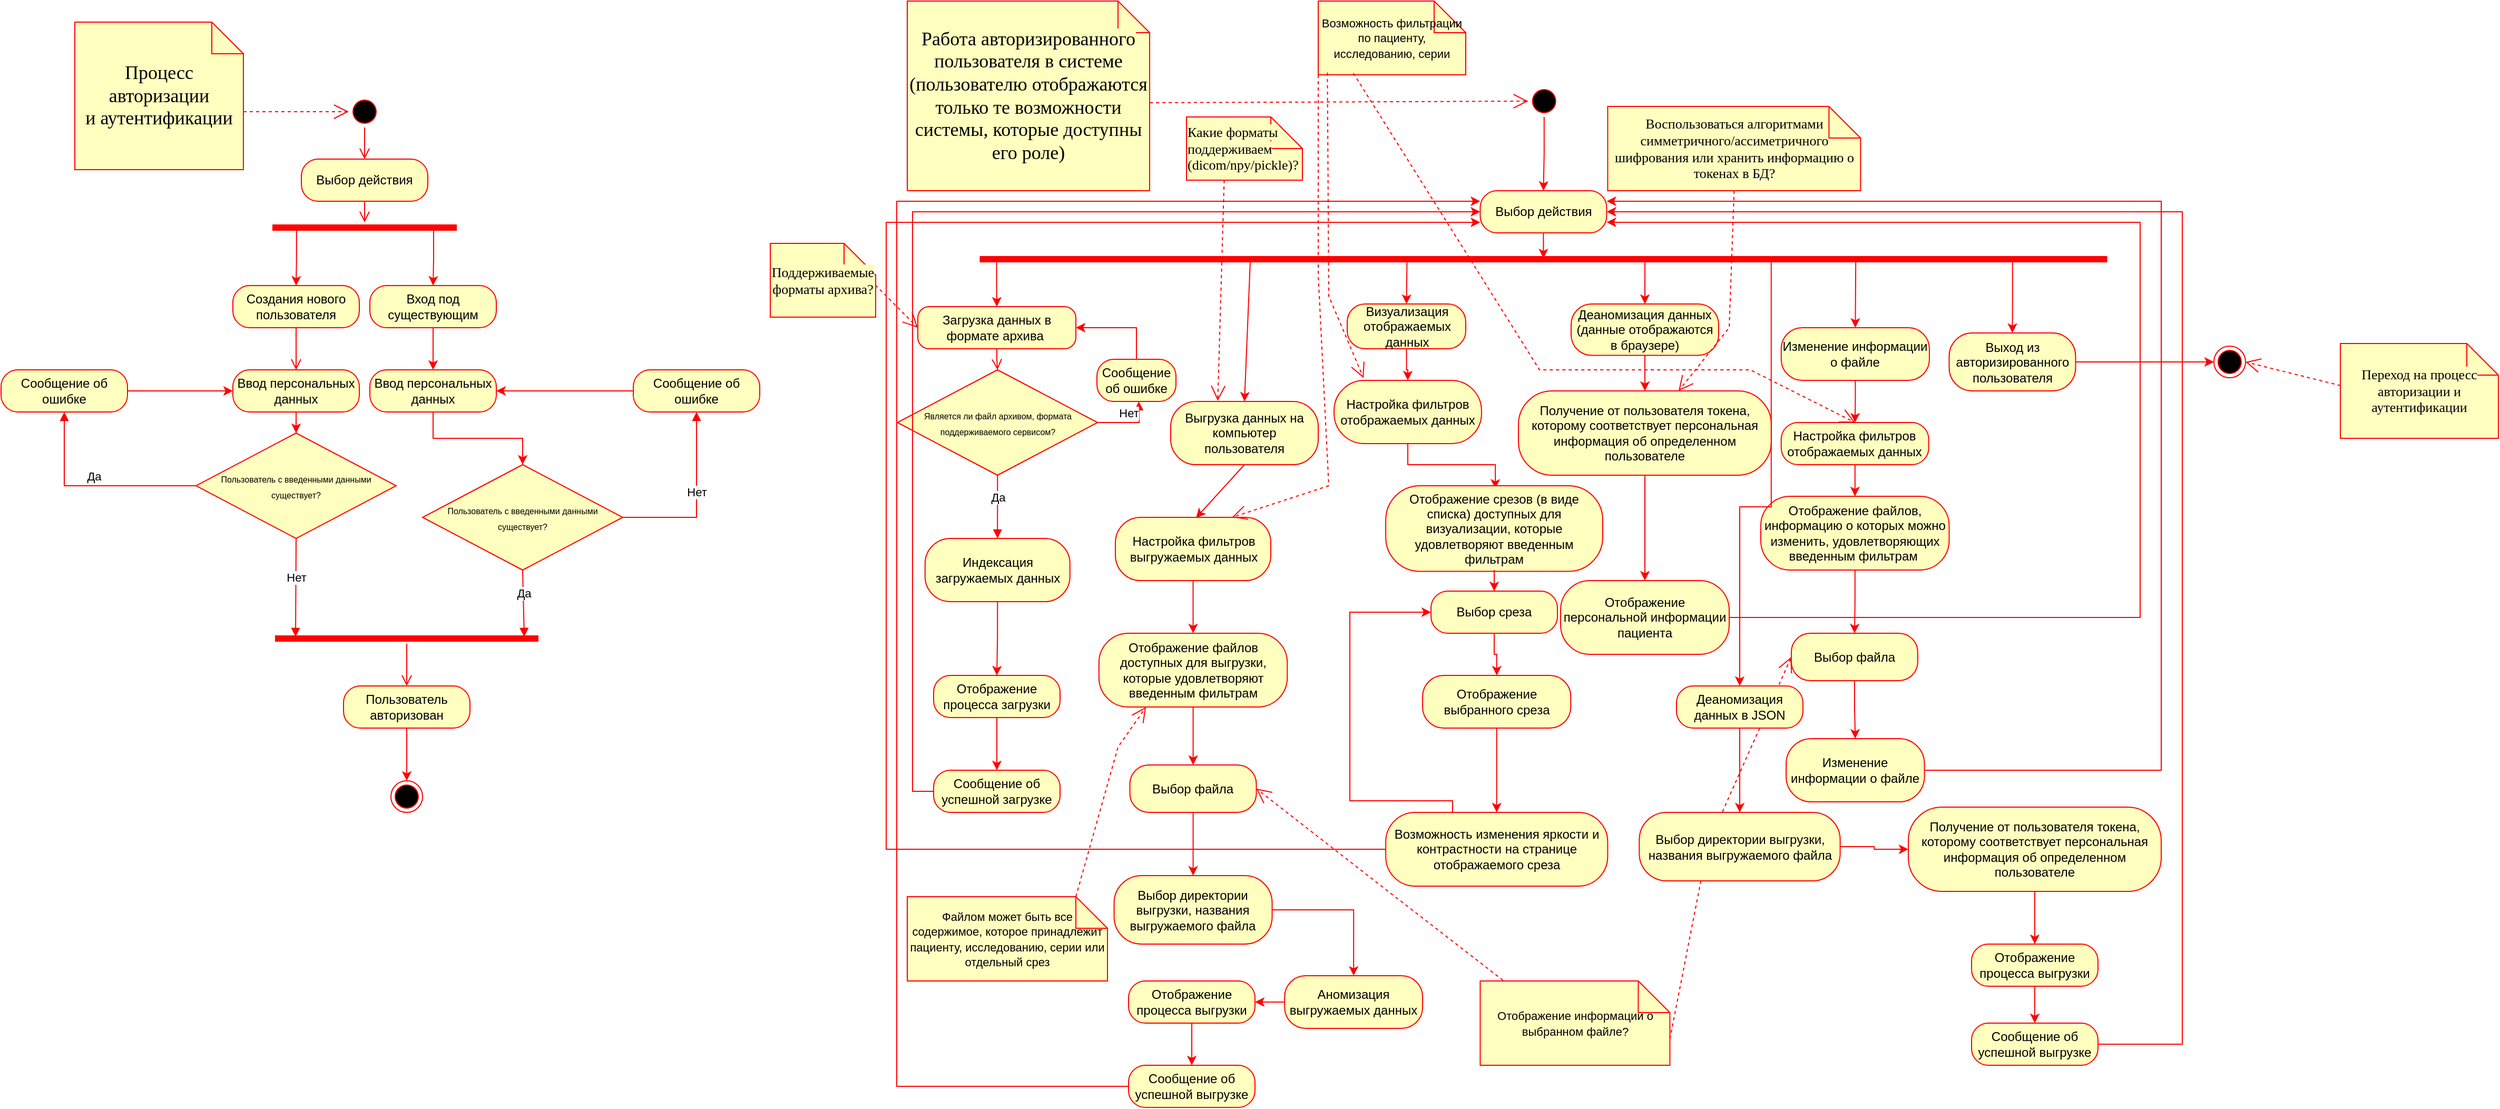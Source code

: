 <mxfile version="24.7.17">
  <diagram name="Page-1" id="d6oIZNa-YsMYUfMxQyWx">
    <mxGraphModel dx="1434" dy="834" grid="1" gridSize="10" guides="1" tooltips="1" connect="1" arrows="1" fold="1" page="1" pageScale="1" pageWidth="850" pageHeight="1100" math="0" shadow="0">
      <root>
        <mxCell id="0" />
        <mxCell id="1" parent="0" />
        <mxCell id="Nl1nljWizBG0Hd7FGc-C-3" value="&lt;font style=&quot;font-size: 18px; background-color: rgb(255, 255, 192);&quot;&gt;&lt;span style=&quot;font-family: Montserrat; text-align: left;&quot;&gt;&lt;font style=&quot;font-size: 18px;&quot;&gt;Процесс авторизации и&amp;nbsp;&lt;/font&gt;&lt;/span&gt;&lt;span style=&quot;font-family: Montserrat; text-align: left;&quot;&gt;аутентификации&lt;/span&gt;&lt;/font&gt;" style="shape=note;whiteSpace=wrap;html=1;arcSize=40;fontColor=#000000;fillColor=#ffffc0;strokeColor=#ff0000;" parent="1" vertex="1">
          <mxGeometry x="90" y="20" width="160" height="140" as="geometry" />
        </mxCell>
        <mxCell id="Nl1nljWizBG0Hd7FGc-C-4" value="" style="endArrow=open;endSize=12;dashed=1;html=1;rounded=0;exitX=0;exitY=0;exitDx=160;exitDy=85;exitPerimeter=0;entryX=0;entryY=0.5;entryDx=0;entryDy=0;fontColor=#FFFFFF;labelBackgroundColor=#FFFFFF;strokeColor=#FF0000;" parent="1" source="Nl1nljWizBG0Hd7FGc-C-3" target="Nl1nljWizBG0Hd7FGc-C-6" edge="1">
          <mxGeometry width="160" relative="1" as="geometry">
            <mxPoint x="240" y="260" as="sourcePoint" />
            <mxPoint x="340" y="105" as="targetPoint" />
          </mxGeometry>
        </mxCell>
        <mxCell id="Nl1nljWizBG0Hd7FGc-C-6" value="" style="ellipse;html=1;shape=startState;fillColor=#000000;strokeColor=#ff0000;" parent="1" vertex="1">
          <mxGeometry x="350" y="90" width="30" height="30" as="geometry" />
        </mxCell>
        <mxCell id="Nl1nljWizBG0Hd7FGc-C-7" value="" style="edgeStyle=orthogonalEdgeStyle;html=1;verticalAlign=bottom;endArrow=open;endSize=8;strokeColor=#ff0000;rounded=0;entryX=0.5;entryY=0;entryDx=0;entryDy=0;" parent="1" source="Nl1nljWizBG0Hd7FGc-C-6" target="Nl1nljWizBG0Hd7FGc-C-8" edge="1">
          <mxGeometry relative="1" as="geometry">
            <mxPoint x="365" y="180" as="targetPoint" />
          </mxGeometry>
        </mxCell>
        <mxCell id="Nl1nljWizBG0Hd7FGc-C-8" value="Выбор действия" style="rounded=1;whiteSpace=wrap;html=1;arcSize=40;fontColor=#000000;fillColor=#ffffc0;strokeColor=#ff0000;" parent="1" vertex="1">
          <mxGeometry x="305" y="150" width="120" height="40" as="geometry" />
        </mxCell>
        <mxCell id="Nl1nljWizBG0Hd7FGc-C-9" value="" style="edgeStyle=orthogonalEdgeStyle;html=1;verticalAlign=bottom;endArrow=open;endSize=8;strokeColor=#ff0000;rounded=0;" parent="1" source="Nl1nljWizBG0Hd7FGc-C-8" target="Nl1nljWizBG0Hd7FGc-C-11" edge="1">
          <mxGeometry relative="1" as="geometry">
            <mxPoint x="365" y="260" as="targetPoint" />
          </mxGeometry>
        </mxCell>
        <mxCell id="Nl1nljWizBG0Hd7FGc-C-17" value="" style="edgeStyle=orthogonalEdgeStyle;rounded=0;orthogonalLoop=1;jettySize=auto;html=1;textShadow=0;labelBorderColor=#000000;labelBackgroundColor=#000000;fontColor=#000000;fillColor=#f8cecc;strokeColor=#FF0000;exitX=0.131;exitY=0.6;exitDx=0;exitDy=0;exitPerimeter=0;" parent="1" source="Nl1nljWizBG0Hd7FGc-C-11" target="Nl1nljWizBG0Hd7FGc-C-13" edge="1">
          <mxGeometry relative="1" as="geometry">
            <mxPoint x="370" y="240" as="sourcePoint" />
          </mxGeometry>
        </mxCell>
        <mxCell id="Nl1nljWizBG0Hd7FGc-C-11" value="" style="shape=line;html=1;strokeWidth=6;strokeColor=#ff0000;" parent="1" vertex="1">
          <mxGeometry x="277.5" y="210" width="175" height="10" as="geometry" />
        </mxCell>
        <mxCell id="Nl1nljWizBG0Hd7FGc-C-13" value="Создания нового пользователя" style="rounded=1;whiteSpace=wrap;html=1;arcSize=40;fontColor=#000000;fillColor=#ffffc0;strokeColor=#ff0000;" parent="1" vertex="1">
          <mxGeometry x="240" y="270" width="120" height="40" as="geometry" />
        </mxCell>
        <mxCell id="Nl1nljWizBG0Hd7FGc-C-14" value="" style="edgeStyle=orthogonalEdgeStyle;html=1;verticalAlign=bottom;endArrow=open;endSize=8;strokeColor=#ff0000;rounded=0;" parent="1" source="Nl1nljWizBG0Hd7FGc-C-13" target="Nl1nljWizBG0Hd7FGc-C-23" edge="1">
          <mxGeometry relative="1" as="geometry">
            <mxPoint x="300" y="370" as="targetPoint" />
          </mxGeometry>
        </mxCell>
        <mxCell id="Nl1nljWizBG0Hd7FGc-C-18" value="Вход под существующим" style="rounded=1;whiteSpace=wrap;html=1;arcSize=40;fontColor=#000000;fillColor=#ffffc0;strokeColor=#ff0000;" parent="1" vertex="1">
          <mxGeometry x="370" y="270" width="120" height="40" as="geometry" />
        </mxCell>
        <mxCell id="Nl1nljWizBG0Hd7FGc-C-22" value="" style="edgeStyle=orthogonalEdgeStyle;rounded=0;orthogonalLoop=1;jettySize=auto;html=1;textShadow=0;labelBorderColor=#000000;labelBackgroundColor=#000000;fontColor=#000000;fillColor=#f8cecc;strokeColor=#FF0000;entryX=0.5;entryY=0;entryDx=0;entryDy=0;exitX=0.874;exitY=0.52;exitDx=0;exitDy=0;exitPerimeter=0;" parent="1" source="Nl1nljWizBG0Hd7FGc-C-11" target="Nl1nljWizBG0Hd7FGc-C-18" edge="1">
          <mxGeometry relative="1" as="geometry">
            <mxPoint x="620" y="250" as="sourcePoint" />
            <mxPoint x="610" y="304" as="targetPoint" />
          </mxGeometry>
        </mxCell>
        <mxCell id="Nl1nljWizBG0Hd7FGc-C-28" value="" style="edgeStyle=orthogonalEdgeStyle;rounded=0;orthogonalLoop=1;jettySize=auto;html=1;strokeColor=#FF0000;" parent="1" source="Nl1nljWizBG0Hd7FGc-C-23" target="Nl1nljWizBG0Hd7FGc-C-26" edge="1">
          <mxGeometry relative="1" as="geometry" />
        </mxCell>
        <mxCell id="Nl1nljWizBG0Hd7FGc-C-23" value="Ввод персональных данных" style="rounded=1;whiteSpace=wrap;html=1;arcSize=40;fontColor=#000000;fillColor=#ffffc0;strokeColor=#ff0000;" parent="1" vertex="1">
          <mxGeometry x="240" y="350" width="120" height="40" as="geometry" />
        </mxCell>
        <mxCell id="Nl1nljWizBG0Hd7FGc-C-37" style="edgeStyle=orthogonalEdgeStyle;rounded=0;orthogonalLoop=1;jettySize=auto;html=1;exitX=0.5;exitY=1;exitDx=0;exitDy=0;entryX=0.5;entryY=0;entryDx=0;entryDy=0;strokeColor=#FF0000;" parent="1" source="Nl1nljWizBG0Hd7FGc-C-24" target="Nl1nljWizBG0Hd7FGc-C-36" edge="1">
          <mxGeometry relative="1" as="geometry" />
        </mxCell>
        <mxCell id="Nl1nljWizBG0Hd7FGc-C-24" value="Ввод персональных данных" style="rounded=1;whiteSpace=wrap;html=1;arcSize=40;fontColor=#000000;fillColor=#ffffc0;strokeColor=#ff0000;" parent="1" vertex="1">
          <mxGeometry x="370" y="350" width="120" height="40" as="geometry" />
        </mxCell>
        <mxCell id="Nl1nljWizBG0Hd7FGc-C-25" value="" style="edgeStyle=orthogonalEdgeStyle;rounded=0;orthogonalLoop=1;jettySize=auto;html=1;textShadow=0;labelBorderColor=#000000;labelBackgroundColor=#000000;fontColor=#000000;fillColor=#f8cecc;strokeColor=#FF0000;entryX=0.5;entryY=0;entryDx=0;entryDy=0;exitX=0.5;exitY=1;exitDx=0;exitDy=0;" parent="1" source="Nl1nljWizBG0Hd7FGc-C-18" target="Nl1nljWizBG0Hd7FGc-C-24" edge="1">
          <mxGeometry relative="1" as="geometry">
            <mxPoint x="440" y="225" as="sourcePoint" />
            <mxPoint x="440" y="280" as="targetPoint" />
          </mxGeometry>
        </mxCell>
        <mxCell id="Nl1nljWizBG0Hd7FGc-C-26" value="&lt;font style=&quot;font-size: 8px;&quot;&gt;Пользователь с введенными данными существует?&lt;/font&gt;" style="rhombus;whiteSpace=wrap;html=1;arcSize=40;fontColor=#000000;fillColor=#ffffc0;strokeColor=#ff0000;" parent="1" vertex="1">
          <mxGeometry x="205" y="410" width="190" height="100" as="geometry" />
        </mxCell>
        <mxCell id="Nl1nljWizBG0Hd7FGc-C-30" value="Да" style="html=1;verticalAlign=bottom;endArrow=block;curved=0;rounded=0;exitX=0;exitY=0.5;exitDx=0;exitDy=0;strokeColor=#FF0000;entryX=0.5;entryY=1;entryDx=0;entryDy=0;" parent="1" source="Nl1nljWizBG0Hd7FGc-C-26" target="Nl1nljWizBG0Hd7FGc-C-31" edge="1">
          <mxGeometry width="80" relative="1" as="geometry">
            <mxPoint x="90" y="289.66" as="sourcePoint" />
            <mxPoint x="130" y="420" as="targetPoint" />
            <Array as="points">
              <mxPoint x="80" y="460" />
              <mxPoint x="80" y="420" />
            </Array>
          </mxGeometry>
        </mxCell>
        <mxCell id="Nl1nljWizBG0Hd7FGc-C-33" style="edgeStyle=orthogonalEdgeStyle;rounded=0;orthogonalLoop=1;jettySize=auto;html=1;exitX=1;exitY=0.5;exitDx=0;exitDy=0;entryX=0;entryY=0.5;entryDx=0;entryDy=0;strokeColor=#FF0000;" parent="1" source="Nl1nljWizBG0Hd7FGc-C-31" target="Nl1nljWizBG0Hd7FGc-C-23" edge="1">
          <mxGeometry relative="1" as="geometry" />
        </mxCell>
        <mxCell id="Nl1nljWizBG0Hd7FGc-C-31" value="Сообщение об ошибке" style="rounded=1;whiteSpace=wrap;html=1;arcSize=40;fontColor=#000000;fillColor=#ffffc0;strokeColor=#ff0000;" parent="1" vertex="1">
          <mxGeometry x="20" y="350" width="120" height="40" as="geometry" />
        </mxCell>
        <mxCell id="Nl1nljWizBG0Hd7FGc-C-34" value="Нет" style="html=1;verticalAlign=bottom;endArrow=block;curved=0;rounded=0;strokeColor=#FF0000;exitX=0.5;exitY=1;exitDx=0;exitDy=0;entryX=0.078;entryY=0.343;entryDx=0;entryDy=0;entryPerimeter=0;" parent="1" source="Nl1nljWizBG0Hd7FGc-C-26" target="Nl1nljWizBG0Hd7FGc-C-44" edge="1">
          <mxGeometry width="80" relative="1" as="geometry">
            <mxPoint x="360" y="570" as="sourcePoint" />
            <mxPoint x="300" y="600" as="targetPoint" />
          </mxGeometry>
        </mxCell>
        <mxCell id="Nl1nljWizBG0Hd7FGc-C-36" value="&lt;font style=&quot;font-size: 8px;&quot;&gt;Пользователь с введенными данными существует?&lt;/font&gt;" style="rhombus;whiteSpace=wrap;html=1;arcSize=40;fontColor=#000000;fillColor=#ffffc0;strokeColor=#ff0000;" parent="1" vertex="1">
          <mxGeometry x="420" y="440" width="190" height="100" as="geometry" />
        </mxCell>
        <mxCell id="Nl1nljWizBG0Hd7FGc-C-38" value="Нет" style="html=1;verticalAlign=bottom;endArrow=block;curved=0;rounded=0;strokeColor=#FF0000;exitX=1;exitY=0.5;exitDx=0;exitDy=0;entryX=0.5;entryY=1;entryDx=0;entryDy=0;" parent="1" source="Nl1nljWizBG0Hd7FGc-C-36" target="Nl1nljWizBG0Hd7FGc-C-39" edge="1">
          <mxGeometry width="80" relative="1" as="geometry">
            <mxPoint x="660" y="520" as="sourcePoint" />
            <mxPoint x="700" y="450" as="targetPoint" />
            <Array as="points">
              <mxPoint x="680" y="490" />
            </Array>
          </mxGeometry>
        </mxCell>
        <mxCell id="Nl1nljWizBG0Hd7FGc-C-40" style="edgeStyle=orthogonalEdgeStyle;rounded=0;orthogonalLoop=1;jettySize=auto;html=1;entryX=1;entryY=0.5;entryDx=0;entryDy=0;strokeColor=#FF0000;" parent="1" source="Nl1nljWizBG0Hd7FGc-C-39" target="Nl1nljWizBG0Hd7FGc-C-24" edge="1">
          <mxGeometry relative="1" as="geometry" />
        </mxCell>
        <mxCell id="Nl1nljWizBG0Hd7FGc-C-39" value="Сообщение об ошибке" style="rounded=1;whiteSpace=wrap;html=1;arcSize=40;fontColor=#000000;fillColor=#ffffc0;strokeColor=#ff0000;" parent="1" vertex="1">
          <mxGeometry x="620" y="350" width="120" height="40" as="geometry" />
        </mxCell>
        <mxCell id="Nl1nljWizBG0Hd7FGc-C-43" value="Да" style="html=1;verticalAlign=bottom;endArrow=block;curved=0;rounded=0;strokeColor=#FF0000;exitX=0.5;exitY=1;exitDx=0;exitDy=0;entryX=0.946;entryY=0.343;entryDx=0;entryDy=0;entryPerimeter=0;" parent="1" source="Nl1nljWizBG0Hd7FGc-C-36" target="Nl1nljWizBG0Hd7FGc-C-44" edge="1">
          <mxGeometry width="80" relative="1" as="geometry">
            <mxPoint x="510" y="580" as="sourcePoint" />
            <mxPoint x="515" y="600" as="targetPoint" />
            <Array as="points" />
          </mxGeometry>
        </mxCell>
        <mxCell id="Nl1nljWizBG0Hd7FGc-C-44" value="" style="shape=line;html=1;strokeWidth=6;strokeColor=#ff0000;" parent="1" vertex="1">
          <mxGeometry x="280" y="600" width="250" height="10" as="geometry" />
        </mxCell>
        <mxCell id="Nl1nljWizBG0Hd7FGc-C-45" value="" style="edgeStyle=orthogonalEdgeStyle;html=1;verticalAlign=bottom;endArrow=open;endSize=8;strokeColor=#ff0000;rounded=0;" parent="1" source="Nl1nljWizBG0Hd7FGc-C-44" target="Nl1nljWizBG0Hd7FGc-C-46" edge="1">
          <mxGeometry relative="1" as="geometry">
            <mxPoint x="390" y="690" as="targetPoint" />
          </mxGeometry>
        </mxCell>
        <mxCell id="Nl1nljWizBG0Hd7FGc-C-49" style="edgeStyle=orthogonalEdgeStyle;rounded=0;orthogonalLoop=1;jettySize=auto;html=1;entryX=0.5;entryY=0;entryDx=0;entryDy=0;strokeColor=#FF0000;" parent="1" source="Nl1nljWizBG0Hd7FGc-C-46" target="Nl1nljWizBG0Hd7FGc-C-48" edge="1">
          <mxGeometry relative="1" as="geometry" />
        </mxCell>
        <mxCell id="Nl1nljWizBG0Hd7FGc-C-46" value="Пользователь авторизован" style="rounded=1;whiteSpace=wrap;html=1;arcSize=40;fontColor=#000000;fillColor=#ffffc0;strokeColor=#ff0000;" parent="1" vertex="1">
          <mxGeometry x="345" y="650" width="120" height="40" as="geometry" />
        </mxCell>
        <mxCell id="Nl1nljWizBG0Hd7FGc-C-48" value="" style="ellipse;html=1;shape=endState;fillColor=#000000;strokeColor=#ff0000;" parent="1" vertex="1">
          <mxGeometry x="390" y="740" width="30" height="30" as="geometry" />
        </mxCell>
        <mxCell id="Nl1nljWizBG0Hd7FGc-C-58" style="edgeStyle=orthogonalEdgeStyle;rounded=0;orthogonalLoop=1;jettySize=auto;html=1;entryX=0.5;entryY=0;entryDx=0;entryDy=0;strokeColor=#FF0000;" parent="1" source="Nl1nljWizBG0Hd7FGc-C-51" target="Nl1nljWizBG0Hd7FGc-C-57" edge="1">
          <mxGeometry relative="1" as="geometry" />
        </mxCell>
        <mxCell id="Nl1nljWizBG0Hd7FGc-C-51" value="" style="ellipse;html=1;shape=startState;fillColor=#000000;strokeColor=#ff0000;" parent="1" vertex="1">
          <mxGeometry x="1469.38" y="80" width="30" height="30" as="geometry" />
        </mxCell>
        <mxCell id="Nl1nljWizBG0Hd7FGc-C-53" value="&lt;div style=&quot;&quot;&gt;&lt;font face=&quot;Montserrat&quot;&gt;&lt;span style=&quot;font-size: 18px; background-color: rgb(255, 255, 192);&quot;&gt;Работа авторизированного пользователя в системе (пользователю отображаются только те возможности системы, которые доступны его роле)&lt;/span&gt;&lt;/font&gt;&lt;/div&gt;" style="shape=note;whiteSpace=wrap;html=1;arcSize=40;fontColor=#000000;fillColor=#ffffc0;strokeColor=#ff0000;align=center;" parent="1" vertex="1">
          <mxGeometry x="880" width="230" height="180" as="geometry" />
        </mxCell>
        <mxCell id="Nl1nljWizBG0Hd7FGc-C-55" value="" style="endArrow=open;endSize=12;dashed=1;html=1;rounded=0;entryX=0;entryY=0.5;entryDx=0;entryDy=0;fontColor=#FFFFFF;labelBackgroundColor=#FFFFFF;strokeColor=#FF0000;exitX=1;exitY=0.536;exitDx=0;exitDy=0;exitPerimeter=0;" parent="1" source="Nl1nljWizBG0Hd7FGc-C-53" target="Nl1nljWizBG0Hd7FGc-C-51" edge="1">
          <mxGeometry width="160" relative="1" as="geometry">
            <mxPoint x="1140" y="130" as="sourcePoint" />
            <mxPoint x="1260" y="250" as="targetPoint" />
          </mxGeometry>
        </mxCell>
        <mxCell id="O3XzgiAISaImiLr5el14-79" style="edgeStyle=orthogonalEdgeStyle;rounded=0;orthogonalLoop=1;jettySize=auto;html=1;entryX=0.5;entryY=0.414;entryDx=0;entryDy=0;entryPerimeter=0;strokeColor=#FF0000;" parent="1" source="Nl1nljWizBG0Hd7FGc-C-57" target="Nl1nljWizBG0Hd7FGc-C-59" edge="1">
          <mxGeometry relative="1" as="geometry" />
        </mxCell>
        <mxCell id="Nl1nljWizBG0Hd7FGc-C-57" value="Выбор действия" style="rounded=1;whiteSpace=wrap;html=1;arcSize=40;fontColor=#000000;fillColor=#ffffc0;strokeColor=#ff0000;" parent="1" vertex="1">
          <mxGeometry x="1423.73" y="180" width="120" height="40" as="geometry" />
        </mxCell>
        <mxCell id="Nl1nljWizBG0Hd7FGc-C-59" value="" style="shape=line;html=1;strokeWidth=6;strokeColor=#ff0000;" parent="1" vertex="1">
          <mxGeometry x="948.73" y="240" width="1070" height="10" as="geometry" />
        </mxCell>
        <mxCell id="Nl1nljWizBG0Hd7FGc-C-61" value="Загрузка данных в формате архива&amp;nbsp;" style="rounded=1;whiteSpace=wrap;html=1;arcSize=27;fontColor=#000000;fillColor=#ffffc0;strokeColor=#ff0000;" parent="1" vertex="1">
          <mxGeometry x="890" y="290" width="150" height="40" as="geometry" />
        </mxCell>
        <mxCell id="Nl1nljWizBG0Hd7FGc-C-62" value="" style="edgeStyle=orthogonalEdgeStyle;html=1;verticalAlign=bottom;endArrow=open;endSize=8;strokeColor=#ff0000;rounded=0;exitX=0.5;exitY=1;exitDx=0;exitDy=0;entryX=0.5;entryY=0;entryDx=0;entryDy=0;" parent="1" source="Nl1nljWizBG0Hd7FGc-C-61" target="Nl1nljWizBG0Hd7FGc-C-64" edge="1">
          <mxGeometry relative="1" as="geometry">
            <mxPoint x="965" y="430" as="targetPoint" />
          </mxGeometry>
        </mxCell>
        <mxCell id="Nl1nljWizBG0Hd7FGc-C-64" value="&lt;span style=&quot;font-size: 8px;&quot;&gt;Является ли файл архивом, формата поддерживаемого сервисом?&lt;/span&gt;" style="rhombus;whiteSpace=wrap;html=1;arcSize=40;fontColor=#000000;fillColor=#ffffc0;strokeColor=#ff0000;" parent="1" vertex="1">
          <mxGeometry x="870.63" y="350" width="190" height="100" as="geometry" />
        </mxCell>
        <mxCell id="Nl1nljWizBG0Hd7FGc-C-65" value="Нет" style="html=1;verticalAlign=bottom;endArrow=block;curved=0;rounded=0;strokeColor=#FF0000;exitX=1;exitY=0.5;exitDx=0;exitDy=0;entryX=0.53;entryY=0.999;entryDx=0;entryDy=0;entryPerimeter=0;" parent="1" source="Nl1nljWizBG0Hd7FGc-C-64" target="Nl1nljWizBG0Hd7FGc-C-66" edge="1">
          <mxGeometry width="80" relative="1" as="geometry">
            <mxPoint x="1110" y="480" as="sourcePoint" />
            <mxPoint x="1088" y="410" as="targetPoint" />
            <Array as="points">
              <mxPoint x="1100" y="400" />
            </Array>
          </mxGeometry>
        </mxCell>
        <mxCell id="Nl1nljWizBG0Hd7FGc-C-66" value="Сообщение об ошибке" style="rounded=1;whiteSpace=wrap;html=1;arcSize=40;fontColor=#000000;fillColor=#ffffc0;strokeColor=#ff0000;" parent="1" vertex="1">
          <mxGeometry x="1060" y="340" width="75" height="40" as="geometry" />
        </mxCell>
        <mxCell id="Nl1nljWizBG0Hd7FGc-C-68" style="edgeStyle=orthogonalEdgeStyle;rounded=0;orthogonalLoop=1;jettySize=auto;html=1;entryX=1;entryY=0.5;entryDx=0;entryDy=0;strokeColor=#FF0000;exitX=0.5;exitY=0;exitDx=0;exitDy=0;" parent="1" source="Nl1nljWizBG0Hd7FGc-C-66" target="Nl1nljWizBG0Hd7FGc-C-61" edge="1">
          <mxGeometry relative="1" as="geometry">
            <mxPoint x="1172" y="254" as="sourcePoint" />
            <mxPoint x="975" y="310" as="targetPoint" />
          </mxGeometry>
        </mxCell>
        <mxCell id="Nl1nljWizBG0Hd7FGc-C-70" value="Да" style="html=1;verticalAlign=bottom;endArrow=block;curved=0;rounded=0;strokeColor=#FF0000;exitX=0.5;exitY=1;exitDx=0;exitDy=0;" parent="1" source="Nl1nljWizBG0Hd7FGc-C-64" target="gYaeSl1Wb-tPVL2p4XKl-20" edge="1">
          <mxGeometry width="80" relative="1" as="geometry">
            <mxPoint x="965" y="530" as="sourcePoint" />
            <mxPoint x="965" y="500" as="targetPoint" />
            <Array as="points" />
          </mxGeometry>
        </mxCell>
        <mxCell id="Nl1nljWizBG0Hd7FGc-C-74" style="edgeStyle=orthogonalEdgeStyle;rounded=0;orthogonalLoop=1;jettySize=auto;html=1;entryX=0.5;entryY=0;entryDx=0;entryDy=0;strokeColor=#FF0000;" parent="1" source="Nl1nljWizBG0Hd7FGc-C-71" target="Nl1nljWizBG0Hd7FGc-C-72" edge="1">
          <mxGeometry relative="1" as="geometry" />
        </mxCell>
        <mxCell id="Nl1nljWizBG0Hd7FGc-C-71" value="Отображение процесса загрузки" style="rounded=1;whiteSpace=wrap;html=1;arcSize=40;fontColor=#000000;fillColor=#ffffc0;strokeColor=#ff0000;" parent="1" vertex="1">
          <mxGeometry x="905" y="640" width="120" height="40" as="geometry" />
        </mxCell>
        <mxCell id="Nl1nljWizBG0Hd7FGc-C-109" style="edgeStyle=orthogonalEdgeStyle;rounded=0;orthogonalLoop=1;jettySize=auto;html=1;exitX=0;exitY=0.5;exitDx=0;exitDy=0;entryX=0;entryY=0.5;entryDx=0;entryDy=0;strokeColor=#FF0000;" parent="1" source="Nl1nljWizBG0Hd7FGc-C-72" target="Nl1nljWizBG0Hd7FGc-C-57" edge="1">
          <mxGeometry relative="1" as="geometry" />
        </mxCell>
        <mxCell id="Nl1nljWizBG0Hd7FGc-C-72" value="Сообщение об успешной загрузке" style="rounded=1;whiteSpace=wrap;html=1;arcSize=40;fontColor=#000000;fillColor=#ffffc0;strokeColor=#ff0000;" parent="1" vertex="1">
          <mxGeometry x="905" y="730" width="120" height="40" as="geometry" />
        </mxCell>
        <mxCell id="Nl1nljWizBG0Hd7FGc-C-78" value="&lt;div style=&quot;&quot;&gt;&lt;font size=&quot;1&quot; face=&quot;Montserrat&quot;&gt;&lt;span style=&quot;background-color: rgb(255, 255, 192); font-size: 13px;&quot;&gt;Поддерживаемые форматы архива?&lt;/span&gt;&lt;/font&gt;&lt;/div&gt;" style="shape=note;whiteSpace=wrap;html=1;arcSize=40;fontColor=#000000;fillColor=#ffffc0;strokeColor=#ff0000;align=center;" parent="1" vertex="1">
          <mxGeometry x="750" y="230" width="100" height="70" as="geometry" />
        </mxCell>
        <mxCell id="Nl1nljWizBG0Hd7FGc-C-79" value="" style="endArrow=open;endSize=12;dashed=1;html=1;rounded=0;entryX=0;entryY=0.5;entryDx=0;entryDy=0;fontColor=#FFFFFF;labelBackgroundColor=#FFFFFF;strokeColor=#FF0000;exitX=0.998;exitY=0.565;exitDx=0;exitDy=0;exitPerimeter=0;" parent="1" source="Nl1nljWizBG0Hd7FGc-C-78" target="Nl1nljWizBG0Hd7FGc-C-61" edge="1">
          <mxGeometry width="160" relative="1" as="geometry">
            <mxPoint x="900" y="221" as="sourcePoint" />
            <mxPoint x="1030" y="220" as="targetPoint" />
          </mxGeometry>
        </mxCell>
        <mxCell id="Nl1nljWizBG0Hd7FGc-C-80" value="Выгрузка данных на компьютер пользователя" style="rounded=1;whiteSpace=wrap;html=1;arcSize=40;fontColor=#000000;fillColor=#ffffc0;strokeColor=#ff0000;" parent="1" vertex="1">
          <mxGeometry x="1130" y="380" width="140" height="60" as="geometry" />
        </mxCell>
        <mxCell id="Nl1nljWizBG0Hd7FGc-C-86" value="" style="endArrow=open;endSize=12;dashed=1;html=1;rounded=0;entryX=0.319;entryY=-0.011;entryDx=0;entryDy=0;fontColor=#FFFFFF;labelBackgroundColor=#FFFFFF;strokeColor=#FF0000;exitX=0;exitY=0;exitDx=37.5;exitDy=0;exitPerimeter=0;entryPerimeter=0;" parent="1" source="Nl1nljWizBG0Hd7FGc-C-84" target="Nl1nljWizBG0Hd7FGc-C-80" edge="1">
          <mxGeometry width="160" relative="1" as="geometry">
            <mxPoint x="1350" y="370" as="sourcePoint" />
            <mxPoint x="1390" y="410" as="targetPoint" />
          </mxGeometry>
        </mxCell>
        <mxCell id="Nl1nljWizBG0Hd7FGc-C-84" value="&lt;div style=&quot;text-align: left;&quot;&gt;&lt;span style=&quot;background-color: rgb(255, 255, 192); font-size: 13px; font-family: Montserrat;&quot;&gt;Какие форматы поддерживаем (dicom/npy/pickle)?&lt;/span&gt;&lt;/div&gt;" style="shape=note;whiteSpace=wrap;html=1;arcSize=40;fontColor=#000000;fillColor=#ffffc0;strokeColor=#ff0000;align=center;" parent="1" vertex="1">
          <mxGeometry x="1145" y="110" width="110" height="60" as="geometry" />
        </mxCell>
        <mxCell id="Nl1nljWizBG0Hd7FGc-C-93" style="edgeStyle=orthogonalEdgeStyle;rounded=0;orthogonalLoop=1;jettySize=auto;html=1;strokeColor=#FF0000;entryX=0.5;entryY=0;entryDx=0;entryDy=0;" parent="1" source="Nl1nljWizBG0Hd7FGc-C-88" target="Nl1nljWizBG0Hd7FGc-C-94" edge="1">
          <mxGeometry relative="1" as="geometry">
            <mxPoint x="1212.5" y="470" as="targetPoint" />
          </mxGeometry>
        </mxCell>
        <mxCell id="Nl1nljWizBG0Hd7FGc-C-88" value="Настройка фильтров выгружаемых данных" style="rounded=1;whiteSpace=wrap;html=1;arcSize=40;fontColor=#000000;fillColor=#ffffc0;strokeColor=#ff0000;" parent="1" vertex="1">
          <mxGeometry x="1077.51" y="490" width="147.5" height="60" as="geometry" />
        </mxCell>
        <mxCell id="Nl1nljWizBG0Hd7FGc-C-90" value="&lt;div style=&quot;&quot;&gt;&lt;font style=&quot;font-size: 11px;&quot;&gt;Возможность фильтрации по пациенту, исследованию, серии&lt;/font&gt;&lt;br&gt;&lt;/div&gt;" style="shape=note;whiteSpace=wrap;html=1;arcSize=40;fontColor=#000000;fillColor=#ffffc0;strokeColor=#ff0000;align=center;" parent="1" vertex="1">
          <mxGeometry x="1270" width="140" height="70" as="geometry" />
        </mxCell>
        <mxCell id="Nl1nljWizBG0Hd7FGc-C-94" value="Отображение файлов доступных для выгрузки, которые удовлетворяют введенным фильтрам" style="rounded=1;whiteSpace=wrap;html=1;arcSize=40;fontColor=#000000;fillColor=#ffffc0;strokeColor=#ff0000;" parent="1" vertex="1">
          <mxGeometry x="1061.89" y="600" width="178.75" height="70" as="geometry" />
        </mxCell>
        <mxCell id="Nl1nljWizBG0Hd7FGc-C-102" style="edgeStyle=orthogonalEdgeStyle;rounded=0;orthogonalLoop=1;jettySize=auto;html=1;entryX=0.5;entryY=0;entryDx=0;entryDy=0;strokeColor=#FF0000;" parent="1" source="Nl1nljWizBG0Hd7FGc-C-95" target="Nl1nljWizBG0Hd7FGc-C-99" edge="1">
          <mxGeometry relative="1" as="geometry" />
        </mxCell>
        <mxCell id="Nl1nljWizBG0Hd7FGc-C-95" value="Выбор файла" style="rounded=1;whiteSpace=wrap;html=1;arcSize=40;fontColor=#000000;fillColor=#ffffc0;strokeColor=#ff0000;" parent="1" vertex="1">
          <mxGeometry x="1091.27" y="725" width="120" height="45" as="geometry" />
        </mxCell>
        <mxCell id="Nl1nljWizBG0Hd7FGc-C-100" style="edgeStyle=orthogonalEdgeStyle;rounded=0;orthogonalLoop=1;jettySize=auto;html=1;strokeColor=#FF0000;entryX=0.5;entryY=0;entryDx=0;entryDy=0;" parent="1" source="Nl1nljWizBG0Hd7FGc-C-99" target="gYaeSl1Wb-tPVL2p4XKl-8" edge="1">
          <mxGeometry relative="1" as="geometry">
            <mxPoint x="1140" y="740" as="targetPoint" />
          </mxGeometry>
        </mxCell>
        <mxCell id="Nl1nljWizBG0Hd7FGc-C-99" value="Выбор директории выгрузки, названия выгружаемого файла" style="rounded=1;whiteSpace=wrap;html=1;arcSize=40;fontColor=#000000;fillColor=#ffffc0;strokeColor=#ff0000;" parent="1" vertex="1">
          <mxGeometry x="1076.27" y="830" width="150" height="65" as="geometry" />
        </mxCell>
        <mxCell id="Nl1nljWizBG0Hd7FGc-C-104" style="edgeStyle=orthogonalEdgeStyle;rounded=0;orthogonalLoop=1;jettySize=auto;html=1;strokeColor=#FF0000;" parent="1" source="Nl1nljWizBG0Hd7FGc-C-101" target="Nl1nljWizBG0Hd7FGc-C-105" edge="1">
          <mxGeometry relative="1" as="geometry">
            <mxPoint x="1140" y="750" as="targetPoint" />
          </mxGeometry>
        </mxCell>
        <mxCell id="Nl1nljWizBG0Hd7FGc-C-101" value="Отображение процесса выгрузки" style="rounded=1;whiteSpace=wrap;html=1;arcSize=40;fontColor=#000000;fillColor=#ffffc0;strokeColor=#ff0000;" parent="1" vertex="1">
          <mxGeometry x="1090" y="930" width="120" height="40" as="geometry" />
        </mxCell>
        <mxCell id="Nl1nljWizBG0Hd7FGc-C-108" style="edgeStyle=orthogonalEdgeStyle;rounded=0;orthogonalLoop=1;jettySize=auto;html=1;exitX=0;exitY=0.5;exitDx=0;exitDy=0;entryX=0;entryY=0.25;entryDx=0;entryDy=0;strokeColor=#FF0000;" parent="1" source="Nl1nljWizBG0Hd7FGc-C-105" target="Nl1nljWizBG0Hd7FGc-C-57" edge="1">
          <mxGeometry relative="1" as="geometry">
            <Array as="points">
              <mxPoint x="870" y="1030" />
              <mxPoint x="870" y="190" />
            </Array>
          </mxGeometry>
        </mxCell>
        <mxCell id="Nl1nljWizBG0Hd7FGc-C-105" value="Сообщение об успешной выгрузке" style="rounded=1;whiteSpace=wrap;html=1;arcSize=40;fontColor=#000000;fillColor=#ffffc0;strokeColor=#ff0000;" parent="1" vertex="1">
          <mxGeometry x="1090" y="1010" width="120" height="40" as="geometry" />
        </mxCell>
        <mxCell id="Nl1nljWizBG0Hd7FGc-C-115" value="Визуализация отображаемых данных" style="rounded=1;whiteSpace=wrap;html=1;arcSize=40;fontColor=#000000;fillColor=#ffffc0;strokeColor=#ff0000;" parent="1" vertex="1">
          <mxGeometry x="1297.5" y="287.5" width="112.5" height="42.5" as="geometry" />
        </mxCell>
        <mxCell id="O3XzgiAISaImiLr5el14-80" style="edgeStyle=orthogonalEdgeStyle;rounded=0;orthogonalLoop=1;jettySize=auto;html=1;entryX=0;entryY=0.5;entryDx=0;entryDy=0;strokeColor=#FF0000;" parent="1" source="Nl1nljWizBG0Hd7FGc-C-119" target="Nl1nljWizBG0Hd7FGc-C-122" edge="1">
          <mxGeometry relative="1" as="geometry">
            <mxPoint x="2140" y="360" as="targetPoint" />
          </mxGeometry>
        </mxCell>
        <mxCell id="Nl1nljWizBG0Hd7FGc-C-119" value="Выход из авторизированного пользователя" style="rounded=1;whiteSpace=wrap;html=1;arcSize=40;fontColor=#000000;fillColor=#ffffc0;strokeColor=#ff0000;" parent="1" vertex="1">
          <mxGeometry x="1868.75" y="315" width="120" height="55" as="geometry" />
        </mxCell>
        <mxCell id="Nl1nljWizBG0Hd7FGc-C-121" style="edgeStyle=orthogonalEdgeStyle;rounded=0;orthogonalLoop=1;jettySize=auto;html=1;entryX=0.5;entryY=0;entryDx=0;entryDy=0;strokeColor=#FF0000;exitX=0.916;exitY=0.569;exitDx=0;exitDy=0;exitPerimeter=0;" parent="1" source="Nl1nljWizBG0Hd7FGc-C-59" target="Nl1nljWizBG0Hd7FGc-C-119" edge="1">
          <mxGeometry relative="1" as="geometry">
            <mxPoint x="1390" y="240" as="sourcePoint" />
            <mxPoint x="1390" y="264" as="targetPoint" />
          </mxGeometry>
        </mxCell>
        <mxCell id="Nl1nljWizBG0Hd7FGc-C-122" value="" style="ellipse;html=1;shape=endState;fillColor=#000000;strokeColor=#ff0000;" parent="1" vertex="1">
          <mxGeometry x="2120" y="327.5" width="30" height="30" as="geometry" />
        </mxCell>
        <mxCell id="Nl1nljWizBG0Hd7FGc-C-124" style="edgeStyle=orthogonalEdgeStyle;rounded=0;orthogonalLoop=1;jettySize=auto;html=1;strokeColor=#FF0000;exitX=0.5;exitY=1;exitDx=0;exitDy=0;" parent="1" source="Nl1nljWizBG0Hd7FGc-C-115" target="O3XzgiAISaImiLr5el14-1" edge="1">
          <mxGeometry relative="1" as="geometry">
            <mxPoint x="1336.5" y="362" as="sourcePoint" />
            <mxPoint x="1355" y="390" as="targetPoint" />
          </mxGeometry>
        </mxCell>
        <mxCell id="Nl1nljWizBG0Hd7FGc-C-125" value="&lt;div style=&quot;&quot;&gt;&lt;font face=&quot;Montserrat&quot;&gt;&lt;span style=&quot;font-size: 13px; background-color: rgb(255, 255, 192);&quot;&gt;Переход на процесс авторизации и аутентификации&lt;/span&gt;&lt;/font&gt;&lt;/div&gt;" style="shape=note;whiteSpace=wrap;html=1;arcSize=40;fontColor=#000000;fillColor=#ffffc0;strokeColor=#ff0000;align=center;" parent="1" vertex="1">
          <mxGeometry x="2240" y="325" width="150" height="90" as="geometry" />
        </mxCell>
        <mxCell id="O3XzgiAISaImiLr5el14-2" style="edgeStyle=orthogonalEdgeStyle;rounded=0;orthogonalLoop=1;jettySize=auto;html=1;entryX=0.505;entryY=0.034;entryDx=0;entryDy=0;strokeColor=#FF0000;entryPerimeter=0;" parent="1" source="O3XzgiAISaImiLr5el14-1" target="O3XzgiAISaImiLr5el14-3" edge="1">
          <mxGeometry relative="1" as="geometry">
            <mxPoint x="1380" y="470" as="targetPoint" />
            <Array as="points">
              <mxPoint x="1355" y="440" />
              <mxPoint x="1438" y="440" />
            </Array>
          </mxGeometry>
        </mxCell>
        <mxCell id="O3XzgiAISaImiLr5el14-1" value="Настройка фильтров отображаемых данных" style="rounded=1;whiteSpace=wrap;html=1;arcSize=48;fontColor=#000000;fillColor=#ffffc0;strokeColor=#ff0000;" parent="1" vertex="1">
          <mxGeometry x="1285" y="360" width="140" height="60" as="geometry" />
        </mxCell>
        <mxCell id="O3XzgiAISaImiLr5el14-3" value="Отображение срезов (в виде списка) доступных для визуализации, которые удовлетворяют введенным фильтрам" style="rounded=1;whiteSpace=wrap;html=1;arcSize=40;fontColor=#000000;fillColor=#ffffc0;strokeColor=#ff0000;" parent="1" vertex="1">
          <mxGeometry x="1334.07" y="460" width="205.93" height="81.25" as="geometry" />
        </mxCell>
        <mxCell id="O3XzgiAISaImiLr5el14-6" style="edgeStyle=orthogonalEdgeStyle;rounded=0;orthogonalLoop=1;jettySize=auto;html=1;strokeColor=#FF0000;exitX=0.5;exitY=1;exitDx=0;exitDy=0;" parent="1" source="O3XzgiAISaImiLr5el14-3" target="O3XzgiAISaImiLr5el14-7" edge="1">
          <mxGeometry relative="1" as="geometry">
            <mxPoint x="1439.38" y="630" as="targetPoint" />
            <mxPoint x="1439.4" y="585" as="sourcePoint" />
          </mxGeometry>
        </mxCell>
        <mxCell id="O3XzgiAISaImiLr5el14-9" style="edgeStyle=orthogonalEdgeStyle;rounded=0;orthogonalLoop=1;jettySize=auto;html=1;strokeColor=#FF0000;" parent="1" source="O3XzgiAISaImiLr5el14-7" target="O3XzgiAISaImiLr5el14-10" edge="1">
          <mxGeometry relative="1" as="geometry">
            <mxPoint x="1439.38" y="700" as="targetPoint" />
          </mxGeometry>
        </mxCell>
        <mxCell id="O3XzgiAISaImiLr5el14-7" value="Выбор среза" style="rounded=1;whiteSpace=wrap;html=1;arcSize=40;fontColor=#000000;fillColor=#ffffc0;strokeColor=#ff0000;" parent="1" vertex="1">
          <mxGeometry x="1377.03" y="560" width="120" height="40" as="geometry" />
        </mxCell>
        <mxCell id="O3XzgiAISaImiLr5el14-12" style="edgeStyle=orthogonalEdgeStyle;rounded=0;orthogonalLoop=1;jettySize=auto;html=1;strokeColor=#FF0000;" parent="1" source="O3XzgiAISaImiLr5el14-10" target="O3XzgiAISaImiLr5el14-13" edge="1">
          <mxGeometry relative="1" as="geometry">
            <mxPoint x="1439.37" y="770" as="targetPoint" />
          </mxGeometry>
        </mxCell>
        <mxCell id="O3XzgiAISaImiLr5el14-10" value="Отображение выбранного среза" style="rounded=1;whiteSpace=wrap;html=1;arcSize=40;fontColor=#000000;fillColor=#ffffc0;strokeColor=#ff0000;" parent="1" vertex="1">
          <mxGeometry x="1369.05" y="640" width="140.62" height="50" as="geometry" />
        </mxCell>
        <mxCell id="O3XzgiAISaImiLr5el14-14" style="edgeStyle=orthogonalEdgeStyle;rounded=0;orthogonalLoop=1;jettySize=auto;html=1;entryX=0;entryY=0.75;entryDx=0;entryDy=0;strokeColor=#FF0000;exitX=0;exitY=0.5;exitDx=0;exitDy=0;" parent="1" source="O3XzgiAISaImiLr5el14-13" target="Nl1nljWizBG0Hd7FGc-C-57" edge="1">
          <mxGeometry relative="1" as="geometry">
            <Array as="points">
              <mxPoint x="1334" y="805" />
              <mxPoint x="860" y="805" />
              <mxPoint x="860" y="210" />
            </Array>
            <mxPoint x="1300" y="800" as="sourcePoint" />
          </mxGeometry>
        </mxCell>
        <mxCell id="O3XzgiAISaImiLr5el14-13" value="Возможность изменения яркости и контрастности на странице отображаемого среза" style="rounded=1;whiteSpace=wrap;html=1;arcSize=40;fontColor=#000000;fillColor=#ffffc0;strokeColor=#ff0000;" parent="1" vertex="1">
          <mxGeometry x="1334.07" y="770" width="210.63" height="70" as="geometry" />
        </mxCell>
        <mxCell id="O3XzgiAISaImiLr5el14-16" style="edgeStyle=orthogonalEdgeStyle;rounded=0;orthogonalLoop=1;jettySize=auto;html=1;strokeColor=#FF0000;exitX=0.301;exitY=0.002;exitDx=0;exitDy=0;exitPerimeter=0;entryX=0;entryY=0.5;entryDx=0;entryDy=0;" parent="1" source="O3XzgiAISaImiLr5el14-13" target="O3XzgiAISaImiLr5el14-7" edge="1">
          <mxGeometry relative="1" as="geometry">
            <mxPoint x="1300" y="550" as="targetPoint" />
            <mxPoint x="1340" y="680" as="sourcePoint" />
            <Array as="points">
              <mxPoint x="1398" y="759" />
              <mxPoint x="1300" y="759" />
              <mxPoint x="1300" y="580" />
            </Array>
          </mxGeometry>
        </mxCell>
        <mxCell id="O3XzgiAISaImiLr5el14-20" style="edgeStyle=orthogonalEdgeStyle;rounded=0;orthogonalLoop=1;jettySize=auto;html=1;strokeColor=#FF0000;" parent="1" source="O3XzgiAISaImiLr5el14-18" target="O3XzgiAISaImiLr5el14-21" edge="1">
          <mxGeometry relative="1" as="geometry">
            <mxPoint x="1580" y="380" as="targetPoint" />
          </mxGeometry>
        </mxCell>
        <mxCell id="O3XzgiAISaImiLr5el14-18" value="Деаномизация данных (данные отображаются в браузере)" style="rounded=1;whiteSpace=wrap;html=1;arcSize=40;fontColor=#000000;fillColor=#ffffc0;strokeColor=#ff0000;" parent="1" vertex="1">
          <mxGeometry x="1510" y="287.5" width="140" height="48.75" as="geometry" />
        </mxCell>
        <mxCell id="O3XzgiAISaImiLr5el14-26" style="edgeStyle=orthogonalEdgeStyle;rounded=0;orthogonalLoop=1;jettySize=auto;html=1;strokeColor=#FF0000;" parent="1" source="O3XzgiAISaImiLr5el14-21" target="O3XzgiAISaImiLr5el14-27" edge="1">
          <mxGeometry relative="1" as="geometry">
            <mxPoint x="1640" y="510" as="targetPoint" />
          </mxGeometry>
        </mxCell>
        <mxCell id="O3XzgiAISaImiLr5el14-21" value="Получение от пользователя токена, которому соответствует персональная информация об определенном пользователе" style="rounded=1;whiteSpace=wrap;html=1;arcSize=40;fontColor=#000000;fillColor=#ffffc0;strokeColor=#ff0000;" parent="1" vertex="1">
          <mxGeometry x="1460" y="370" width="240" height="80" as="geometry" />
        </mxCell>
        <mxCell id="O3XzgiAISaImiLr5el14-23" value="&lt;font face=&quot;Montserrat&quot;&gt;&lt;span style=&quot;font-size: 13px; background-color: rgb(255, 255, 192);&quot;&gt;Воспользоваться алгоритмами симметричного/ассиметричного шифрования или хранить информацию о токенах в БД?&lt;/span&gt;&lt;/font&gt;" style="shape=note;whiteSpace=wrap;html=1;arcSize=40;fontColor=#000000;fillColor=#ffffc0;strokeColor=#ff0000;align=center;" parent="1" vertex="1">
          <mxGeometry x="1544.7" y="100" width="240" height="80" as="geometry" />
        </mxCell>
        <mxCell id="O3XzgiAISaImiLr5el14-24" value="" style="endArrow=open;endSize=12;dashed=1;html=1;rounded=0;fontColor=#FFFFFF;labelBackgroundColor=#FFFFFF;strokeColor=#FF0000;exitX=0.5;exitY=1;exitDx=0;exitDy=0;exitPerimeter=0;" parent="1" source="O3XzgiAISaImiLr5el14-23" target="O3XzgiAISaImiLr5el14-21" edge="1">
          <mxGeometry width="160" relative="1" as="geometry">
            <mxPoint x="1528.75" y="565" as="sourcePoint" />
            <mxPoint x="1570.75" y="530" as="targetPoint" />
            <Array as="points">
              <mxPoint x="1660" y="310" />
            </Array>
          </mxGeometry>
        </mxCell>
        <mxCell id="O3XzgiAISaImiLr5el14-28" style="edgeStyle=orthogonalEdgeStyle;rounded=0;orthogonalLoop=1;jettySize=auto;html=1;exitX=1;exitY=0.5;exitDx=0;exitDy=0;strokeColor=#FF0000;entryX=1;entryY=0.75;entryDx=0;entryDy=0;" parent="1" source="O3XzgiAISaImiLr5el14-27" target="Nl1nljWizBG0Hd7FGc-C-57" edge="1">
          <mxGeometry relative="1" as="geometry">
            <mxPoint x="1300" y="210" as="targetPoint" />
            <Array as="points">
              <mxPoint x="2050" y="585" />
              <mxPoint x="2050" y="210" />
            </Array>
          </mxGeometry>
        </mxCell>
        <mxCell id="O3XzgiAISaImiLr5el14-27" value="Отображение персональной информации пациента" style="rounded=1;whiteSpace=wrap;html=1;arcSize=40;fontColor=#000000;fillColor=#ffffc0;strokeColor=#ff0000;" parent="1" vertex="1">
          <mxGeometry x="1500" y="550" width="160" height="70" as="geometry" />
        </mxCell>
        <mxCell id="O3XzgiAISaImiLr5el14-54" value="&lt;div style=&quot;&quot;&gt;&lt;span style=&quot;font-size: 11px;&quot;&gt;Отображение информации о выбранном файле?&lt;/span&gt;&lt;/div&gt;" style="shape=note;whiteSpace=wrap;html=1;arcSize=40;fontColor=#000000;fillColor=#ffffc0;strokeColor=#ff0000;align=center;" parent="1" vertex="1">
          <mxGeometry x="1423.73" y="930" width="180" height="80" as="geometry" />
        </mxCell>
        <mxCell id="O3XzgiAISaImiLr5el14-55" value="" style="endArrow=open;endSize=12;dashed=1;html=1;rounded=0;entryX=1;entryY=0.5;entryDx=0;entryDy=0;fontColor=#FFFFFF;labelBackgroundColor=#FFFFFF;strokeColor=#FF0000;exitX=0.12;exitY=-0.008;exitDx=0;exitDy=0;exitPerimeter=0;" parent="1" source="O3XzgiAISaImiLr5el14-54" target="Nl1nljWizBG0Hd7FGc-C-95" edge="1">
          <mxGeometry width="160" relative="1" as="geometry">
            <mxPoint x="1105" y="880" as="sourcePoint" />
            <mxPoint x="1220" y="945" as="targetPoint" />
            <Array as="points">
              <mxPoint x="1330" y="840" />
            </Array>
          </mxGeometry>
        </mxCell>
        <mxCell id="O3XzgiAISaImiLr5el14-60" style="edgeStyle=orthogonalEdgeStyle;rounded=0;orthogonalLoop=1;jettySize=auto;html=1;strokeColor=#FF0000;" parent="1" source="O3XzgiAISaImiLr5el14-59" target="O3XzgiAISaImiLr5el14-61" edge="1">
          <mxGeometry relative="1" as="geometry">
            <mxPoint x="1740.64" y="450" as="targetPoint" />
          </mxGeometry>
        </mxCell>
        <mxCell id="O3XzgiAISaImiLr5el14-59" value="Изменение информации о файле" style="rounded=1;whiteSpace=wrap;html=1;arcSize=40;fontColor=#000000;fillColor=#ffffc0;strokeColor=#ff0000;" parent="1" vertex="1">
          <mxGeometry x="1709.37" y="310" width="140.63" height="50" as="geometry" />
        </mxCell>
        <mxCell id="O3XzgiAISaImiLr5el14-62" style="edgeStyle=orthogonalEdgeStyle;rounded=0;orthogonalLoop=1;jettySize=auto;html=1;entryX=0.5;entryY=0;entryDx=0;entryDy=0;strokeColor=#FF0000;" parent="1" source="O3XzgiAISaImiLr5el14-61" target="O3XzgiAISaImiLr5el14-63" edge="1">
          <mxGeometry relative="1" as="geometry">
            <mxPoint x="1740.64" y="460" as="targetPoint" />
          </mxGeometry>
        </mxCell>
        <mxCell id="O3XzgiAISaImiLr5el14-61" value="Настройка фильтров отображаемых данных" style="rounded=1;whiteSpace=wrap;html=1;arcSize=40;fontColor=#000000;fillColor=#ffffc0;strokeColor=#ff0000;" parent="1" vertex="1">
          <mxGeometry x="1709.37" y="400" width="140" height="40" as="geometry" />
        </mxCell>
        <mxCell id="O3XzgiAISaImiLr5el14-64" style="edgeStyle=orthogonalEdgeStyle;rounded=0;orthogonalLoop=1;jettySize=auto;html=1;entryX=0.5;entryY=0;entryDx=0;entryDy=0;strokeColor=#FF0000;" parent="1" source="O3XzgiAISaImiLr5el14-63" target="O3XzgiAISaImiLr5el14-65" edge="1">
          <mxGeometry relative="1" as="geometry">
            <mxPoint x="1780.64" y="590" as="targetPoint" />
          </mxGeometry>
        </mxCell>
        <mxCell id="O3XzgiAISaImiLr5el14-63" value="Отображение файлов, информацию о которых можно изменить, удовлетворяющих введенным фильтрам&amp;nbsp;" style="rounded=1;whiteSpace=wrap;html=1;arcSize=40;fontColor=#000000;fillColor=#ffffc0;strokeColor=#ff0000;" parent="1" vertex="1">
          <mxGeometry x="1690" y="470" width="178.75" height="70" as="geometry" />
        </mxCell>
        <mxCell id="O3XzgiAISaImiLr5el14-66" style="edgeStyle=orthogonalEdgeStyle;rounded=0;orthogonalLoop=1;jettySize=auto;html=1;entryX=0.5;entryY=0;entryDx=0;entryDy=0;strokeColor=#FF0000;" parent="1" source="O3XzgiAISaImiLr5el14-65" target="O3XzgiAISaImiLr5el14-67" edge="1">
          <mxGeometry relative="1" as="geometry">
            <mxPoint x="1779.37" y="700" as="targetPoint" />
          </mxGeometry>
        </mxCell>
        <mxCell id="O3XzgiAISaImiLr5el14-65" value="Выбор файла" style="rounded=1;whiteSpace=wrap;html=1;arcSize=40;fontColor=#000000;fillColor=#ffffc0;strokeColor=#ff0000;" parent="1" vertex="1">
          <mxGeometry x="1718.96" y="600" width="120" height="45" as="geometry" />
        </mxCell>
        <mxCell id="O3XzgiAISaImiLr5el14-70" style="edgeStyle=orthogonalEdgeStyle;rounded=0;orthogonalLoop=1;jettySize=auto;html=1;entryX=1;entryY=0.25;entryDx=0;entryDy=0;strokeColor=#FF0000;exitX=0.994;exitY=0.535;exitDx=0;exitDy=0;exitPerimeter=0;" parent="1" source="O3XzgiAISaImiLr5el14-67" target="Nl1nljWizBG0Hd7FGc-C-57" edge="1">
          <mxGeometry relative="1" as="geometry">
            <Array as="points">
              <mxPoint x="1831" y="732" />
              <mxPoint x="1831" y="730" />
              <mxPoint x="2070" y="730" />
              <mxPoint x="2070" y="190" />
            </Array>
            <mxPoint x="1870" y="724" as="sourcePoint" />
          </mxGeometry>
        </mxCell>
        <mxCell id="O3XzgiAISaImiLr5el14-67" value="Изменение информации о файле" style="rounded=1;whiteSpace=wrap;html=1;arcSize=40;fontColor=#000000;fillColor=#ffffc0;strokeColor=#ff0000;" parent="1" vertex="1">
          <mxGeometry x="1714.05" y="700" width="131.27" height="60" as="geometry" />
        </mxCell>
        <mxCell id="O3XzgiAISaImiLr5el14-71" value="" style="endArrow=open;endSize=12;dashed=1;html=1;rounded=0;entryX=0;entryY=0.5;entryDx=0;entryDy=0;fontColor=#FFFFFF;labelBackgroundColor=#FFFFFF;strokeColor=#FF0000;exitX=0;exitY=0;exitDx=180;exitDy=55;exitPerimeter=0;" parent="1" source="O3XzgiAISaImiLr5el14-54" target="O3XzgiAISaImiLr5el14-65" edge="1">
          <mxGeometry width="160" relative="1" as="geometry">
            <mxPoint x="1437" y="932" as="sourcePoint" />
            <mxPoint x="1730" y="640" as="targetPoint" />
            <Array as="points">
              <mxPoint x="1640" y="800" />
            </Array>
          </mxGeometry>
        </mxCell>
        <mxCell id="O3XzgiAISaImiLr5el14-72" style="edgeStyle=orthogonalEdgeStyle;rounded=0;orthogonalLoop=1;jettySize=auto;html=1;entryX=0.5;entryY=0;entryDx=0;entryDy=0;strokeColor=#FF0000;exitX=0.015;exitY=0.442;exitDx=0;exitDy=0;exitPerimeter=0;" parent="1" source="Nl1nljWizBG0Hd7FGc-C-59" target="Nl1nljWizBG0Hd7FGc-C-61" edge="1">
          <mxGeometry relative="1" as="geometry">
            <mxPoint x="976" y="256" as="sourcePoint" />
            <mxPoint x="975" y="300" as="targetPoint" />
          </mxGeometry>
        </mxCell>
        <mxCell id="O3XzgiAISaImiLr5el14-75" value="" style="endArrow=classic;html=1;rounded=0;exitX=0.379;exitY=0.467;exitDx=0;exitDy=0;exitPerimeter=0;entryX=0.5;entryY=0;entryDx=0;entryDy=0;strokeColor=#FF0000;" parent="1" source="Nl1nljWizBG0Hd7FGc-C-59" target="Nl1nljWizBG0Hd7FGc-C-115" edge="1">
          <mxGeometry width="50" height="50" relative="1" as="geometry">
            <mxPoint x="1330" y="320" as="sourcePoint" />
            <mxPoint x="1380" y="270" as="targetPoint" />
          </mxGeometry>
        </mxCell>
        <mxCell id="O3XzgiAISaImiLr5el14-76" value="" style="endArrow=classic;html=1;rounded=0;entryX=0.5;entryY=0;entryDx=0;entryDy=0;strokeColor=#FF0000;exitX=0.59;exitY=0.52;exitDx=0;exitDy=0;exitPerimeter=0;" parent="1" source="Nl1nljWizBG0Hd7FGc-C-59" target="O3XzgiAISaImiLr5el14-18" edge="1">
          <mxGeometry width="50" height="50" relative="1" as="geometry">
            <mxPoint x="1470" y="250" as="sourcePoint" />
            <mxPoint x="1469.8" y="276" as="targetPoint" />
          </mxGeometry>
        </mxCell>
        <mxCell id="O3XzgiAISaImiLr5el14-77" value="" style="endArrow=classic;html=1;rounded=0;entryX=0.5;entryY=0;entryDx=0;entryDy=0;strokeColor=#FF0000;exitX=0.777;exitY=0.6;exitDx=0;exitDy=0;exitPerimeter=0;" parent="1" source="Nl1nljWizBG0Hd7FGc-C-59" target="O3XzgiAISaImiLr5el14-59" edge="1">
          <mxGeometry width="50" height="50" relative="1" as="geometry">
            <mxPoint x="1919.5" y="251" as="sourcePoint" />
            <mxPoint x="1920.5" y="300" as="targetPoint" />
          </mxGeometry>
        </mxCell>
        <mxCell id="O3XzgiAISaImiLr5el14-82" value="" style="endArrow=open;endSize=12;dashed=1;html=1;rounded=0;fontColor=#FFFFFF;labelBackgroundColor=#FFFFFF;strokeColor=#FF0000;exitX=0.002;exitY=0.444;exitDx=0;exitDy=0;exitPerimeter=0;entryX=1;entryY=0.5;entryDx=0;entryDy=0;" parent="1" source="Nl1nljWizBG0Hd7FGc-C-125" target="Nl1nljWizBG0Hd7FGc-C-122" edge="1">
          <mxGeometry width="160" relative="1" as="geometry">
            <mxPoint x="2166.5" y="400" as="sourcePoint" />
            <mxPoint x="2113.5" y="590" as="targetPoint" />
            <Array as="points" />
          </mxGeometry>
        </mxCell>
        <mxCell id="gYaeSl1Wb-tPVL2p4XKl-1" style="edgeStyle=orthogonalEdgeStyle;rounded=0;orthogonalLoop=1;jettySize=auto;html=1;entryX=0.5;entryY=0;entryDx=0;entryDy=0;strokeColor=#FF0000;exitX=0.5;exitY=1;exitDx=0;exitDy=0;" parent="1" source="Nl1nljWizBG0Hd7FGc-C-94" target="Nl1nljWizBG0Hd7FGc-C-95" edge="1">
          <mxGeometry relative="1" as="geometry">
            <mxPoint x="1139.84" y="617.5" as="sourcePoint" />
            <mxPoint x="1139.84" y="637.5" as="targetPoint" />
          </mxGeometry>
        </mxCell>
        <mxCell id="gYaeSl1Wb-tPVL2p4XKl-2" value="" style="endArrow=classic;html=1;rounded=0;exitX=0.5;exitY=1;exitDx=0;exitDy=0;entryX=0.519;entryY=0.008;entryDx=0;entryDy=0;strokeColor=#FF0000;entryPerimeter=0;" parent="1" source="Nl1nljWizBG0Hd7FGc-C-80" target="Nl1nljWizBG0Hd7FGc-C-88" edge="1">
          <mxGeometry width="50" height="50" relative="1" as="geometry">
            <mxPoint x="1209.5" y="360" as="sourcePoint" />
            <mxPoint x="1210.5" y="415" as="targetPoint" />
          </mxGeometry>
        </mxCell>
        <mxCell id="gYaeSl1Wb-tPVL2p4XKl-3" value="" style="endArrow=classic;html=1;rounded=0;exitX=0.24;exitY=0.633;exitDx=0;exitDy=0;exitPerimeter=0;entryX=0.5;entryY=0;entryDx=0;entryDy=0;strokeColor=#FF0000;" parent="1" source="Nl1nljWizBG0Hd7FGc-C-59" target="Nl1nljWizBG0Hd7FGc-C-80" edge="1">
          <mxGeometry width="50" height="50" relative="1" as="geometry">
            <mxPoint x="1210" y="260" as="sourcePoint" />
            <mxPoint x="1211" y="315" as="targetPoint" />
          </mxGeometry>
        </mxCell>
        <mxCell id="gYaeSl1Wb-tPVL2p4XKl-5" value="&lt;div style=&quot;&quot;&gt;&lt;span style=&quot;font-size: 11px;&quot;&gt;Файлом может быть все содержимое, которое принадлежит пациенту, исследованию, серии или отдельный срез&lt;/span&gt;&lt;/div&gt;" style="shape=note;whiteSpace=wrap;html=1;arcSize=40;fontColor=#000000;fillColor=#ffffc0;strokeColor=#ff0000;align=center;" parent="1" vertex="1">
          <mxGeometry x="880" y="850" width="190" height="80" as="geometry" />
        </mxCell>
        <mxCell id="gYaeSl1Wb-tPVL2p4XKl-6" value="" style="endArrow=open;endSize=12;dashed=1;html=1;rounded=0;entryX=0.25;entryY=1;entryDx=0;entryDy=0;fontColor=#FFFFFF;labelBackgroundColor=#FFFFFF;strokeColor=#FF0000;exitX=0;exitY=0;exitDx=160;exitDy=0;exitPerimeter=0;" parent="1" source="gYaeSl1Wb-tPVL2p4XKl-5" target="Nl1nljWizBG0Hd7FGc-C-94" edge="1">
          <mxGeometry width="160" relative="1" as="geometry">
            <mxPoint x="1020" y="710" as="sourcePoint" />
            <mxPoint x="1100" y="1030" as="targetPoint" />
            <Array as="points">
              <mxPoint x="1080" y="708" />
            </Array>
          </mxGeometry>
        </mxCell>
        <mxCell id="gYaeSl1Wb-tPVL2p4XKl-8" value="Аномизация выгружаемых данных" style="rounded=1;whiteSpace=wrap;html=1;arcSize=40;fontColor=#000000;fillColor=#ffffc0;strokeColor=#ff0000;" parent="1" vertex="1">
          <mxGeometry x="1238.12" y="925" width="130.94" height="50" as="geometry" />
        </mxCell>
        <mxCell id="gYaeSl1Wb-tPVL2p4XKl-11" style="edgeStyle=orthogonalEdgeStyle;rounded=0;orthogonalLoop=1;jettySize=auto;html=1;strokeColor=#FF0000;exitX=0;exitY=0.5;exitDx=0;exitDy=0;entryX=1;entryY=0.5;entryDx=0;entryDy=0;" parent="1" source="gYaeSl1Wb-tPVL2p4XKl-8" target="Nl1nljWizBG0Hd7FGc-C-101" edge="1">
          <mxGeometry relative="1" as="geometry">
            <mxPoint x="1230" y="980" as="targetPoint" />
            <mxPoint x="1235" y="862" as="sourcePoint" />
          </mxGeometry>
        </mxCell>
        <mxCell id="gYaeSl1Wb-tPVL2p4XKl-14" value="" style="endArrow=open;endSize=12;dashed=1;html=1;rounded=0;fontColor=#FFFFFF;labelBackgroundColor=#FFFFFF;strokeColor=#FF0000;entryX=0.75;entryY=0;entryDx=0;entryDy=0;exitX=0;exitY=1;exitDx=0;exitDy=0;exitPerimeter=0;" parent="1" source="Nl1nljWizBG0Hd7FGc-C-90" target="Nl1nljWizBG0Hd7FGc-C-88" edge="1">
          <mxGeometry width="160" relative="1" as="geometry">
            <mxPoint x="1700" y="990" as="sourcePoint" />
            <mxPoint x="1290" y="600" as="targetPoint" />
            <Array as="points">
              <mxPoint x="1270" y="260" />
              <mxPoint x="1280" y="460" />
            </Array>
          </mxGeometry>
        </mxCell>
        <mxCell id="gYaeSl1Wb-tPVL2p4XKl-15" value="" style="endArrow=open;endSize=12;dashed=1;html=1;rounded=0;fontColor=#FFFFFF;labelBackgroundColor=#FFFFFF;strokeColor=#FF0000;entryX=0.2;entryY=-0.037;entryDx=0;entryDy=0;exitX=0.062;exitY=0.969;exitDx=0;exitDy=0;exitPerimeter=0;entryPerimeter=0;" parent="1" source="Nl1nljWizBG0Hd7FGc-C-90" target="O3XzgiAISaImiLr5el14-1" edge="1">
          <mxGeometry width="160" relative="1" as="geometry">
            <mxPoint x="1295" y="35" as="sourcePoint" />
            <mxPoint x="1213" y="500" as="targetPoint" />
            <Array as="points">
              <mxPoint x="1280" y="280" />
            </Array>
          </mxGeometry>
        </mxCell>
        <mxCell id="gYaeSl1Wb-tPVL2p4XKl-16" value="" style="endArrow=open;endSize=12;dashed=1;html=1;rounded=0;fontColor=#FFFFFF;labelBackgroundColor=#FFFFFF;strokeColor=#FF0000;entryX=0.5;entryY=0;entryDx=0;entryDy=0;exitX=0.238;exitY=0.978;exitDx=0;exitDy=0;exitPerimeter=0;" parent="1" source="Nl1nljWizBG0Hd7FGc-C-90" target="O3XzgiAISaImiLr5el14-61" edge="1">
          <mxGeometry width="160" relative="1" as="geometry">
            <mxPoint x="1303" y="70" as="sourcePoint" />
            <mxPoint x="1323" y="378" as="targetPoint" />
            <Array as="points">
              <mxPoint x="1480" y="350" />
              <mxPoint x="1680" y="350" />
            </Array>
          </mxGeometry>
        </mxCell>
        <mxCell id="gYaeSl1Wb-tPVL2p4XKl-20" value="Индексация загружаемых данных" style="rounded=1;whiteSpace=wrap;html=1;arcSize=40;fontColor=#000000;fillColor=#ffffc0;strokeColor=#ff0000;" parent="1" vertex="1">
          <mxGeometry x="896.88" y="510" width="137.5" height="60" as="geometry" />
        </mxCell>
        <mxCell id="gYaeSl1Wb-tPVL2p4XKl-21" style="edgeStyle=orthogonalEdgeStyle;rounded=0;orthogonalLoop=1;jettySize=auto;html=1;entryX=0.5;entryY=0;entryDx=0;entryDy=0;strokeColor=#FF0000;exitX=0.5;exitY=1;exitDx=0;exitDy=0;" parent="1" source="gYaeSl1Wb-tPVL2p4XKl-20" target="Nl1nljWizBG0Hd7FGc-C-71" edge="1">
          <mxGeometry relative="1" as="geometry">
            <mxPoint x="964.71" y="555" as="sourcePoint" />
            <mxPoint x="964.71" y="605" as="targetPoint" />
          </mxGeometry>
        </mxCell>
        <mxCell id="fD1Ihro5c0wVTNQA4kxj-1" style="edgeStyle=orthogonalEdgeStyle;rounded=0;orthogonalLoop=1;jettySize=auto;html=1;strokeColor=#FF0000;exitX=0.702;exitY=0.667;exitDx=0;exitDy=0;exitPerimeter=0;entryX=0.5;entryY=0;entryDx=0;entryDy=0;" parent="1" source="Nl1nljWizBG0Hd7FGc-C-59" target="FrHlqp_jE0AlUcna0mxF-1" edge="1">
          <mxGeometry relative="1" as="geometry">
            <mxPoint x="1670" y="720" as="targetPoint" />
            <mxPoint x="1650" y="460" as="sourcePoint" />
            <Array as="points">
              <mxPoint x="1700" y="480" />
              <mxPoint x="1670" y="480" />
            </Array>
          </mxGeometry>
        </mxCell>
        <mxCell id="fD1Ihro5c0wVTNQA4kxj-6" style="edgeStyle=orthogonalEdgeStyle;rounded=0;orthogonalLoop=1;jettySize=auto;html=1;strokeColor=#FF0000;exitX=0.5;exitY=1;exitDx=0;exitDy=0;" parent="1" source="FrHlqp_jE0AlUcna0mxF-3" target="fD1Ihro5c0wVTNQA4kxj-7" edge="1">
          <mxGeometry relative="1" as="geometry">
            <mxPoint x="1940" y="920" as="targetPoint" />
            <mxPoint x="1940" y="860" as="sourcePoint" />
          </mxGeometry>
        </mxCell>
        <mxCell id="fD1Ihro5c0wVTNQA4kxj-5" value="Выбор директории выгрузки, названия выгружаемого файла" style="rounded=1;whiteSpace=wrap;html=1;arcSize=40;fontColor=#000000;fillColor=#ffffc0;strokeColor=#ff0000;" parent="1" vertex="1">
          <mxGeometry x="1574.69" y="770" width="190.63" height="65" as="geometry" />
        </mxCell>
        <mxCell id="fD1Ihro5c0wVTNQA4kxj-8" style="edgeStyle=orthogonalEdgeStyle;rounded=0;orthogonalLoop=1;jettySize=auto;html=1;strokeColor=#FF0000;" parent="1" source="fD1Ihro5c0wVTNQA4kxj-7" target="fD1Ihro5c0wVTNQA4kxj-9" edge="1">
          <mxGeometry relative="1" as="geometry">
            <mxPoint x="1770" y="1060" as="targetPoint" />
          </mxGeometry>
        </mxCell>
        <mxCell id="fD1Ihro5c0wVTNQA4kxj-7" value="Отображение процесса выгрузки" style="rounded=1;whiteSpace=wrap;html=1;arcSize=40;fontColor=#000000;fillColor=#ffffc0;strokeColor=#ff0000;" parent="1" vertex="1">
          <mxGeometry x="1890" y="895" width="120" height="40" as="geometry" />
        </mxCell>
        <mxCell id="fD1Ihro5c0wVTNQA4kxj-10" style="edgeStyle=orthogonalEdgeStyle;rounded=0;orthogonalLoop=1;jettySize=auto;html=1;exitX=1;exitY=0.5;exitDx=0;exitDy=0;entryX=1;entryY=0.5;entryDx=0;entryDy=0;strokeColor=#FF0000;" parent="1" source="fD1Ihro5c0wVTNQA4kxj-9" target="Nl1nljWizBG0Hd7FGc-C-57" edge="1">
          <mxGeometry relative="1" as="geometry">
            <Array as="points">
              <mxPoint x="2090" y="990" />
              <mxPoint x="2090" y="200" />
            </Array>
          </mxGeometry>
        </mxCell>
        <mxCell id="fD1Ihro5c0wVTNQA4kxj-9" value="Сообщение об успешной выгрузке" style="rounded=1;whiteSpace=wrap;html=1;arcSize=40;fontColor=#000000;fillColor=#ffffc0;strokeColor=#ff0000;" parent="1" vertex="1">
          <mxGeometry x="1890" y="970" width="120" height="40" as="geometry" />
        </mxCell>
        <mxCell id="FrHlqp_jE0AlUcna0mxF-1" value="Деаномизация данных в JSON" style="rounded=1;whiteSpace=wrap;html=1;arcSize=40;fontColor=#000000;fillColor=#ffffc0;strokeColor=#ff0000;" vertex="1" parent="1">
          <mxGeometry x="1610" y="650" width="120" height="40" as="geometry" />
        </mxCell>
        <mxCell id="FrHlqp_jE0AlUcna0mxF-2" style="edgeStyle=orthogonalEdgeStyle;rounded=0;orthogonalLoop=1;jettySize=auto;html=1;strokeColor=#FF0000;exitX=0.5;exitY=1;exitDx=0;exitDy=0;entryX=0.5;entryY=0;entryDx=0;entryDy=0;" edge="1" parent="1" source="FrHlqp_jE0AlUcna0mxF-1" target="fD1Ihro5c0wVTNQA4kxj-5">
          <mxGeometry relative="1" as="geometry">
            <mxPoint x="1690" y="740" as="targetPoint" />
            <mxPoint x="1669.8" y="705" as="sourcePoint" />
          </mxGeometry>
        </mxCell>
        <mxCell id="FrHlqp_jE0AlUcna0mxF-3" value="Получение от пользователя токена, которому соответствует персональная информация об определенном пользователе" style="rounded=1;whiteSpace=wrap;html=1;arcSize=40;fontColor=#000000;fillColor=#ffffc0;strokeColor=#ff0000;" vertex="1" parent="1">
          <mxGeometry x="1830" y="765" width="240" height="80" as="geometry" />
        </mxCell>
        <mxCell id="FrHlqp_jE0AlUcna0mxF-4" style="edgeStyle=orthogonalEdgeStyle;rounded=0;orthogonalLoop=1;jettySize=auto;html=1;strokeColor=#FF0000;exitX=1;exitY=0.5;exitDx=0;exitDy=0;entryX=0;entryY=0.5;entryDx=0;entryDy=0;" edge="1" parent="1" source="fD1Ihro5c0wVTNQA4kxj-5" target="FrHlqp_jE0AlUcna0mxF-3">
          <mxGeometry relative="1" as="geometry">
            <mxPoint x="1780" y="980" as="targetPoint" />
            <mxPoint x="1890" y="890" as="sourcePoint" />
          </mxGeometry>
        </mxCell>
      </root>
    </mxGraphModel>
  </diagram>
</mxfile>
